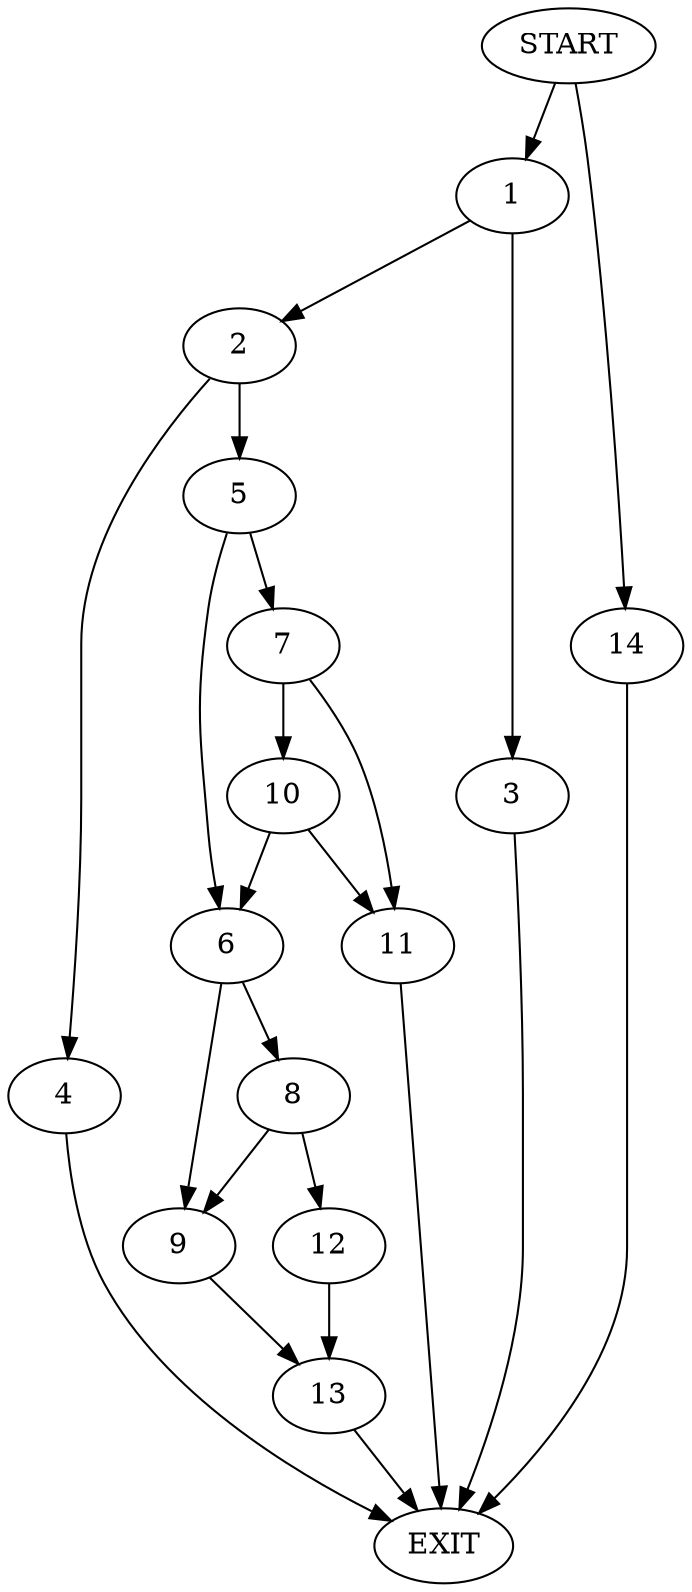 digraph {
0 [label="START"]
15 [label="EXIT"]
0 -> 1
1 -> 2
1 -> 3
3 -> 15
2 -> 4
2 -> 5
4 -> 15
5 -> 6
5 -> 7
6 -> 8
6 -> 9
7 -> 10
7 -> 11
11 -> 15
10 -> 6
10 -> 11
8 -> 12
8 -> 9
9 -> 13
12 -> 13
13 -> 15
0 -> 14
14 -> 15
}
